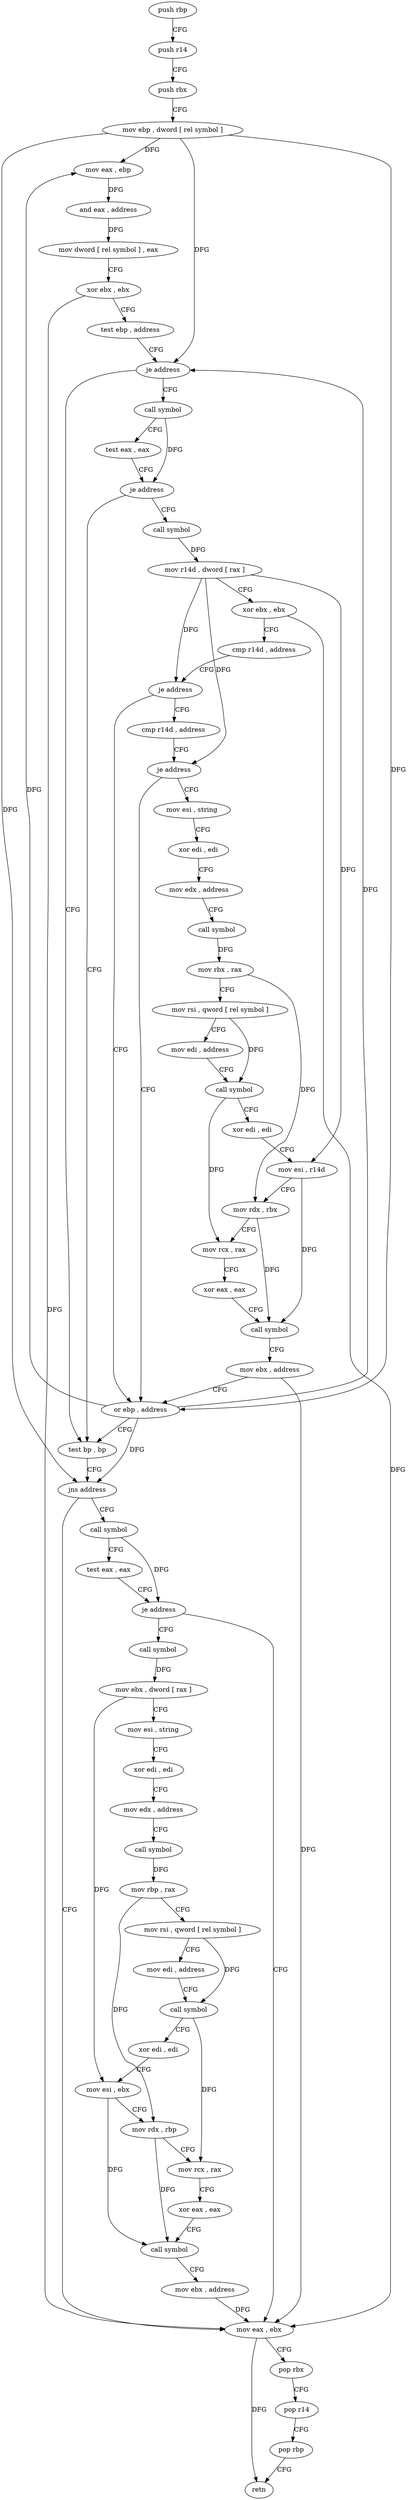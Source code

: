 digraph "func" {
"4209712" [label = "push rbp" ]
"4209713" [label = "push r14" ]
"4209715" [label = "push rbx" ]
"4209716" [label = "mov ebp , dword [ rel symbol ]" ]
"4209722" [label = "mov eax , ebp" ]
"4209724" [label = "and eax , address" ]
"4209729" [label = "mov dword [ rel symbol ] , eax" ]
"4209735" [label = "xor ebx , ebx" ]
"4209737" [label = "test ebp , address" ]
"4209743" [label = "je address" ]
"4209842" [label = "test bp , bp" ]
"4209745" [label = "call symbol" ]
"4209845" [label = "jns address" ]
"4209922" [label = "mov eax , ebx" ]
"4209847" [label = "call symbol" ]
"4209750" [label = "test eax , eax" ]
"4209752" [label = "je address" ]
"4209754" [label = "call symbol" ]
"4209924" [label = "pop rbx" ]
"4209925" [label = "pop r14" ]
"4209927" [label = "pop rbp" ]
"4209928" [label = "retn" ]
"4209852" [label = "test eax , eax" ]
"4209854" [label = "je address" ]
"4209856" [label = "call symbol" ]
"4209759" [label = "mov r14d , dword [ rax ]" ]
"4209762" [label = "xor ebx , ebx" ]
"4209764" [label = "cmp r14d , address" ]
"4209768" [label = "je address" ]
"4209836" [label = "or ebp , address" ]
"4209770" [label = "cmp r14d , address" ]
"4209861" [label = "mov ebx , dword [ rax ]" ]
"4209863" [label = "mov esi , string" ]
"4209868" [label = "xor edi , edi" ]
"4209870" [label = "mov edx , address" ]
"4209875" [label = "call symbol" ]
"4209880" [label = "mov rbp , rax" ]
"4209883" [label = "mov rsi , qword [ rel symbol ]" ]
"4209890" [label = "mov edi , address" ]
"4209895" [label = "call symbol" ]
"4209900" [label = "xor edi , edi" ]
"4209902" [label = "mov esi , ebx" ]
"4209904" [label = "mov rdx , rbp" ]
"4209907" [label = "mov rcx , rax" ]
"4209910" [label = "xor eax , eax" ]
"4209912" [label = "call symbol" ]
"4209917" [label = "mov ebx , address" ]
"4209774" [label = "je address" ]
"4209776" [label = "mov esi , string" ]
"4209781" [label = "xor edi , edi" ]
"4209783" [label = "mov edx , address" ]
"4209788" [label = "call symbol" ]
"4209793" [label = "mov rbx , rax" ]
"4209796" [label = "mov rsi , qword [ rel symbol ]" ]
"4209803" [label = "mov edi , address" ]
"4209808" [label = "call symbol" ]
"4209813" [label = "xor edi , edi" ]
"4209815" [label = "mov esi , r14d" ]
"4209818" [label = "mov rdx , rbx" ]
"4209821" [label = "mov rcx , rax" ]
"4209824" [label = "xor eax , eax" ]
"4209826" [label = "call symbol" ]
"4209831" [label = "mov ebx , address" ]
"4209712" -> "4209713" [ label = "CFG" ]
"4209713" -> "4209715" [ label = "CFG" ]
"4209715" -> "4209716" [ label = "CFG" ]
"4209716" -> "4209722" [ label = "DFG" ]
"4209716" -> "4209743" [ label = "DFG" ]
"4209716" -> "4209845" [ label = "DFG" ]
"4209716" -> "4209836" [ label = "DFG" ]
"4209722" -> "4209724" [ label = "DFG" ]
"4209724" -> "4209729" [ label = "DFG" ]
"4209729" -> "4209735" [ label = "CFG" ]
"4209735" -> "4209737" [ label = "CFG" ]
"4209735" -> "4209922" [ label = "DFG" ]
"4209737" -> "4209743" [ label = "CFG" ]
"4209743" -> "4209842" [ label = "CFG" ]
"4209743" -> "4209745" [ label = "CFG" ]
"4209842" -> "4209845" [ label = "CFG" ]
"4209745" -> "4209750" [ label = "CFG" ]
"4209745" -> "4209752" [ label = "DFG" ]
"4209845" -> "4209922" [ label = "CFG" ]
"4209845" -> "4209847" [ label = "CFG" ]
"4209922" -> "4209924" [ label = "CFG" ]
"4209922" -> "4209928" [ label = "DFG" ]
"4209847" -> "4209852" [ label = "CFG" ]
"4209847" -> "4209854" [ label = "DFG" ]
"4209750" -> "4209752" [ label = "CFG" ]
"4209752" -> "4209842" [ label = "CFG" ]
"4209752" -> "4209754" [ label = "CFG" ]
"4209754" -> "4209759" [ label = "DFG" ]
"4209924" -> "4209925" [ label = "CFG" ]
"4209925" -> "4209927" [ label = "CFG" ]
"4209927" -> "4209928" [ label = "CFG" ]
"4209852" -> "4209854" [ label = "CFG" ]
"4209854" -> "4209922" [ label = "CFG" ]
"4209854" -> "4209856" [ label = "CFG" ]
"4209856" -> "4209861" [ label = "DFG" ]
"4209759" -> "4209762" [ label = "CFG" ]
"4209759" -> "4209768" [ label = "DFG" ]
"4209759" -> "4209774" [ label = "DFG" ]
"4209759" -> "4209815" [ label = "DFG" ]
"4209762" -> "4209764" [ label = "CFG" ]
"4209762" -> "4209922" [ label = "DFG" ]
"4209764" -> "4209768" [ label = "CFG" ]
"4209768" -> "4209836" [ label = "CFG" ]
"4209768" -> "4209770" [ label = "CFG" ]
"4209836" -> "4209842" [ label = "CFG" ]
"4209836" -> "4209722" [ label = "DFG" ]
"4209836" -> "4209743" [ label = "DFG" ]
"4209836" -> "4209845" [ label = "DFG" ]
"4209770" -> "4209774" [ label = "CFG" ]
"4209861" -> "4209863" [ label = "CFG" ]
"4209861" -> "4209902" [ label = "DFG" ]
"4209863" -> "4209868" [ label = "CFG" ]
"4209868" -> "4209870" [ label = "CFG" ]
"4209870" -> "4209875" [ label = "CFG" ]
"4209875" -> "4209880" [ label = "DFG" ]
"4209880" -> "4209883" [ label = "CFG" ]
"4209880" -> "4209904" [ label = "DFG" ]
"4209883" -> "4209890" [ label = "CFG" ]
"4209883" -> "4209895" [ label = "DFG" ]
"4209890" -> "4209895" [ label = "CFG" ]
"4209895" -> "4209900" [ label = "CFG" ]
"4209895" -> "4209907" [ label = "DFG" ]
"4209900" -> "4209902" [ label = "CFG" ]
"4209902" -> "4209904" [ label = "CFG" ]
"4209902" -> "4209912" [ label = "DFG" ]
"4209904" -> "4209907" [ label = "CFG" ]
"4209904" -> "4209912" [ label = "DFG" ]
"4209907" -> "4209910" [ label = "CFG" ]
"4209910" -> "4209912" [ label = "CFG" ]
"4209912" -> "4209917" [ label = "CFG" ]
"4209917" -> "4209922" [ label = "DFG" ]
"4209774" -> "4209836" [ label = "CFG" ]
"4209774" -> "4209776" [ label = "CFG" ]
"4209776" -> "4209781" [ label = "CFG" ]
"4209781" -> "4209783" [ label = "CFG" ]
"4209783" -> "4209788" [ label = "CFG" ]
"4209788" -> "4209793" [ label = "DFG" ]
"4209793" -> "4209796" [ label = "CFG" ]
"4209793" -> "4209818" [ label = "DFG" ]
"4209796" -> "4209803" [ label = "CFG" ]
"4209796" -> "4209808" [ label = "DFG" ]
"4209803" -> "4209808" [ label = "CFG" ]
"4209808" -> "4209813" [ label = "CFG" ]
"4209808" -> "4209821" [ label = "DFG" ]
"4209813" -> "4209815" [ label = "CFG" ]
"4209815" -> "4209818" [ label = "CFG" ]
"4209815" -> "4209826" [ label = "DFG" ]
"4209818" -> "4209821" [ label = "CFG" ]
"4209818" -> "4209826" [ label = "DFG" ]
"4209821" -> "4209824" [ label = "CFG" ]
"4209824" -> "4209826" [ label = "CFG" ]
"4209826" -> "4209831" [ label = "CFG" ]
"4209831" -> "4209836" [ label = "CFG" ]
"4209831" -> "4209922" [ label = "DFG" ]
}
